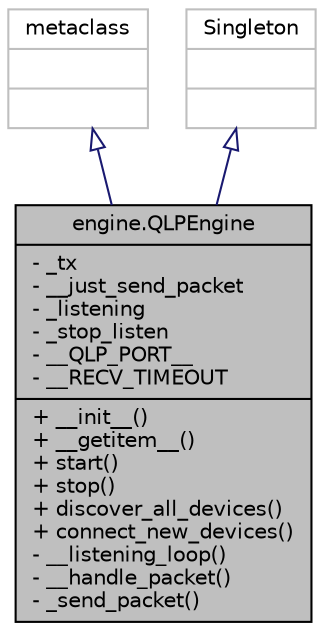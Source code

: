digraph "engine.QLPEngine"
{
 // LATEX_PDF_SIZE
  edge [fontname="Helvetica",fontsize="10",labelfontname="Helvetica",labelfontsize="10"];
  node [fontname="Helvetica",fontsize="10",shape=record];
  Node1 [label="{engine.QLPEngine\n|- _tx\l- __just_send_packet\l- _listening\l- _stop_listen\l- __QLP_PORT__\l- __RECV_TIMEOUT\l|+ __init__()\l+ __getitem__()\l+ start()\l+ stop()\l+ discover_all_devices()\l+ connect_new_devices()\l- __listening_loop()\l- __handle_packet()\l- _send_packet()\l}",height=0.2,width=0.4,color="black", fillcolor="grey75", style="filled", fontcolor="black",tooltip=" "];
  Node2 -> Node1 [dir="back",color="midnightblue",fontsize="10",style="solid",arrowtail="onormal",fontname="Helvetica"];
  Node2 [label="{metaclass\n||}",height=0.2,width=0.4,color="grey75", fillcolor="white", style="filled",tooltip=" "];
  Node3 -> Node1 [dir="back",color="midnightblue",fontsize="10",style="solid",arrowtail="onormal",fontname="Helvetica"];
  Node3 [label="{Singleton\n||}",height=0.2,width=0.4,color="grey75", fillcolor="white", style="filled",tooltip=" "];
}
